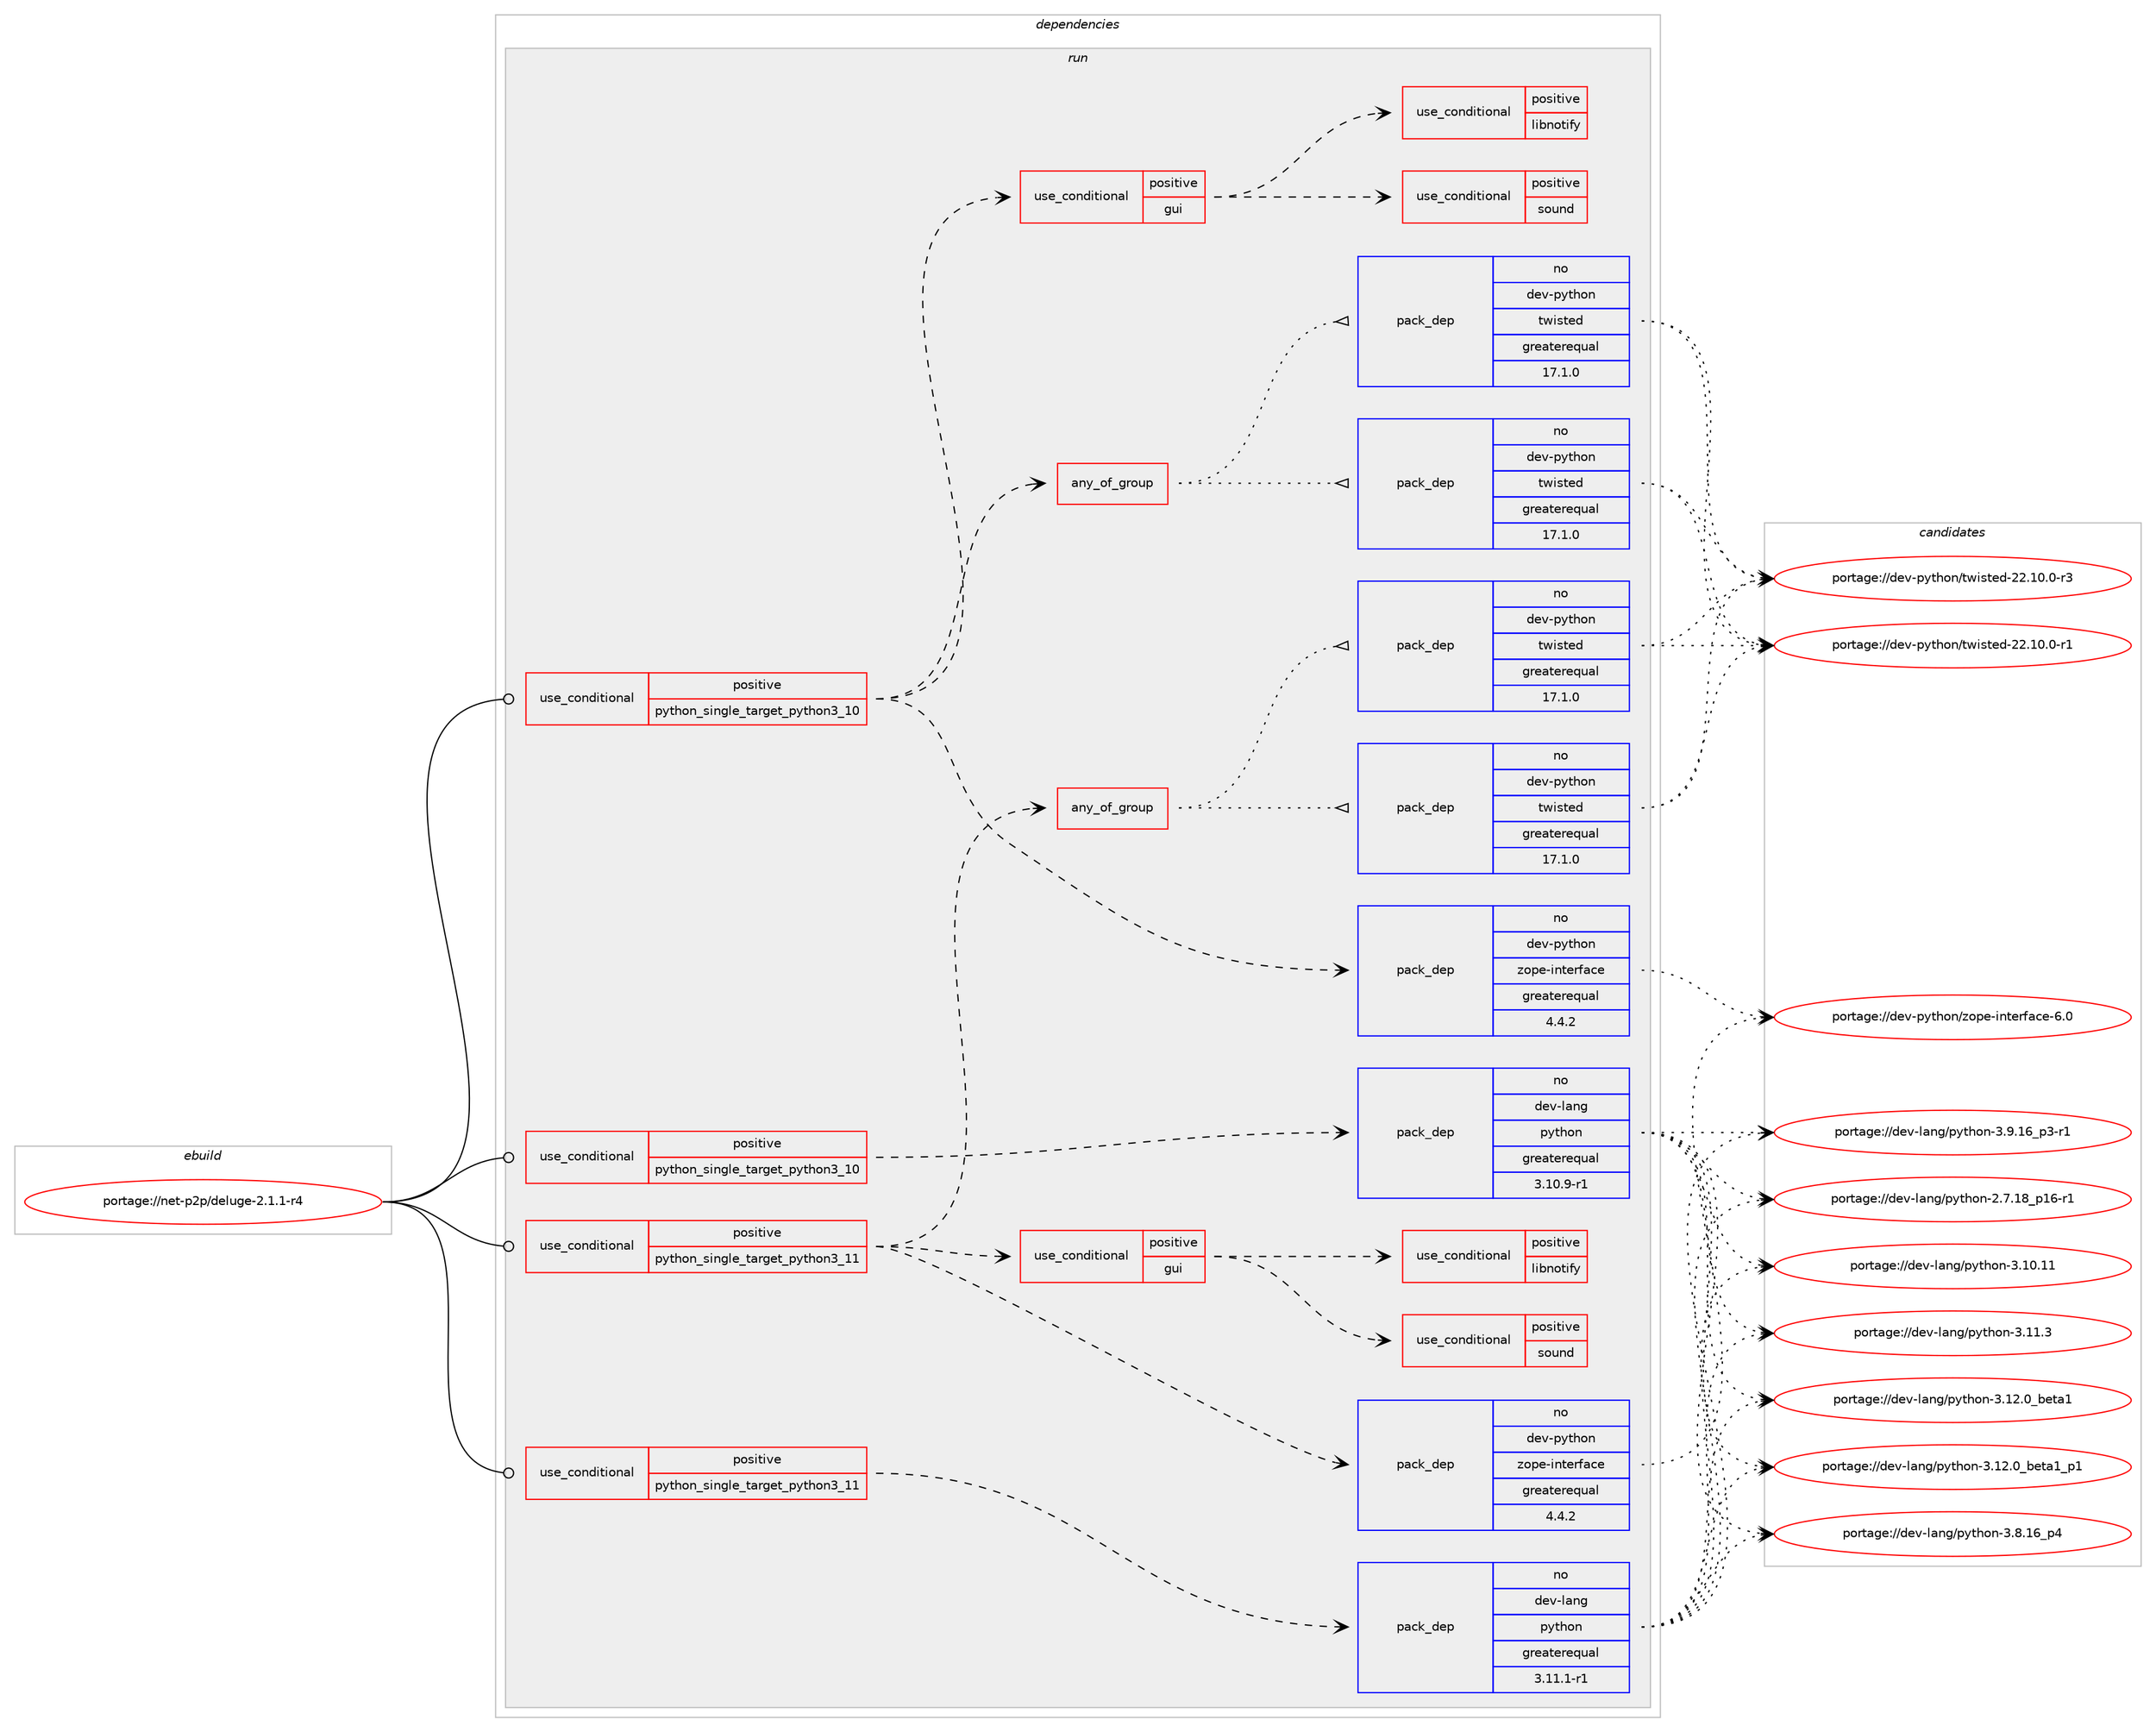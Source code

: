 digraph prolog {

# *************
# Graph options
# *************

newrank=true;
concentrate=true;
compound=true;
graph [rankdir=LR,fontname=Helvetica,fontsize=10,ranksep=1.5];#, ranksep=2.5, nodesep=0.2];
edge  [arrowhead=vee];
node  [fontname=Helvetica,fontsize=10];

# **********
# The ebuild
# **********

subgraph cluster_leftcol {
color=gray;
rank=same;
label=<<i>ebuild</i>>;
id [label="portage://net-p2p/deluge-2.1.1-r4", color=red, width=4, href="../net-p2p/deluge-2.1.1-r4.svg"];
}

# ****************
# The dependencies
# ****************

subgraph cluster_midcol {
color=gray;
label=<<i>dependencies</i>>;
subgraph cluster_compile {
fillcolor="#eeeeee";
style=filled;
label=<<i>compile</i>>;
}
subgraph cluster_compileandrun {
fillcolor="#eeeeee";
style=filled;
label=<<i>compile and run</i>>;
}
subgraph cluster_run {
fillcolor="#eeeeee";
style=filled;
label=<<i>run</i>>;
subgraph cond1751 {
dependency2382 [label=<<TABLE BORDER="0" CELLBORDER="1" CELLSPACING="0" CELLPADDING="4"><TR><TD ROWSPAN="3" CELLPADDING="10">use_conditional</TD></TR><TR><TD>positive</TD></TR><TR><TD>python_single_target_python3_10</TD></TR></TABLE>>, shape=none, color=red];
subgraph cond1752 {
dependency2383 [label=<<TABLE BORDER="0" CELLBORDER="1" CELLSPACING="0" CELLPADDING="4"><TR><TD ROWSPAN="3" CELLPADDING="10">use_conditional</TD></TR><TR><TD>positive</TD></TR><TR><TD>gui</TD></TR></TABLE>>, shape=none, color=red];
subgraph cond1753 {
dependency2384 [label=<<TABLE BORDER="0" CELLBORDER="1" CELLSPACING="0" CELLPADDING="4"><TR><TD ROWSPAN="3" CELLPADDING="10">use_conditional</TD></TR><TR><TD>positive</TD></TR><TR><TD>sound</TD></TR></TABLE>>, shape=none, color=red];
# *** BEGIN UNKNOWN DEPENDENCY TYPE (TODO) ***
# dependency2384 -> package_dependency(portage://net-p2p/deluge-2.1.1-r4,run,no,dev-python,pygame,none,[,,],[],[use(enable(python_targets_python3_10),negative)])
# *** END UNKNOWN DEPENDENCY TYPE (TODO) ***

}
dependency2383:e -> dependency2384:w [weight=20,style="dashed",arrowhead="vee"];
# *** BEGIN UNKNOWN DEPENDENCY TYPE (TODO) ***
# dependency2383 -> package_dependency(portage://net-p2p/deluge-2.1.1-r4,run,no,dev-python,pygobject,none,[,,],[slot(3)],[use(enable(python_targets_python3_10),negative)])
# *** END UNKNOWN DEPENDENCY TYPE (TODO) ***

# *** BEGIN UNKNOWN DEPENDENCY TYPE (TODO) ***
# dependency2383 -> package_dependency(portage://net-p2p/deluge-2.1.1-r4,run,no,gnome-base,librsvg,none,[,,],[],[])
# *** END UNKNOWN DEPENDENCY TYPE (TODO) ***

subgraph cond1754 {
dependency2385 [label=<<TABLE BORDER="0" CELLBORDER="1" CELLSPACING="0" CELLPADDING="4"><TR><TD ROWSPAN="3" CELLPADDING="10">use_conditional</TD></TR><TR><TD>positive</TD></TR><TR><TD>libnotify</TD></TR></TABLE>>, shape=none, color=red];
# *** BEGIN UNKNOWN DEPENDENCY TYPE (TODO) ***
# dependency2385 -> package_dependency(portage://net-p2p/deluge-2.1.1-r4,run,no,x11-libs,libnotify,none,[,,],[],[])
# *** END UNKNOWN DEPENDENCY TYPE (TODO) ***

}
dependency2383:e -> dependency2385:w [weight=20,style="dashed",arrowhead="vee"];
}
dependency2382:e -> dependency2383:w [weight=20,style="dashed",arrowhead="vee"];
# *** BEGIN UNKNOWN DEPENDENCY TYPE (TODO) ***
# dependency2382 -> package_dependency(portage://net-p2p/deluge-2.1.1-r4,run,no,dev-python,chardet,none,[,,],[],[use(enable(python_targets_python3_10),negative)])
# *** END UNKNOWN DEPENDENCY TYPE (TODO) ***

# *** BEGIN UNKNOWN DEPENDENCY TYPE (TODO) ***
# dependency2382 -> package_dependency(portage://net-p2p/deluge-2.1.1-r4,run,no,dev-python,distro,none,[,,],[],[use(enable(python_targets_python3_10),negative)])
# *** END UNKNOWN DEPENDENCY TYPE (TODO) ***

# *** BEGIN UNKNOWN DEPENDENCY TYPE (TODO) ***
# dependency2382 -> package_dependency(portage://net-p2p/deluge-2.1.1-r4,run,no,dev-python,pillow,none,[,,],[],[use(enable(python_targets_python3_10),negative)])
# *** END UNKNOWN DEPENDENCY TYPE (TODO) ***

# *** BEGIN UNKNOWN DEPENDENCY TYPE (TODO) ***
# dependency2382 -> package_dependency(portage://net-p2p/deluge-2.1.1-r4,run,no,dev-python,pyopenssl,none,[,,],[],[use(enable(python_targets_python3_10),negative)])
# *** END UNKNOWN DEPENDENCY TYPE (TODO) ***

# *** BEGIN UNKNOWN DEPENDENCY TYPE (TODO) ***
# dependency2382 -> package_dependency(portage://net-p2p/deluge-2.1.1-r4,run,no,dev-python,pyxdg,none,[,,],[],[use(enable(python_targets_python3_10),negative)])
# *** END UNKNOWN DEPENDENCY TYPE (TODO) ***

# *** BEGIN UNKNOWN DEPENDENCY TYPE (TODO) ***
# dependency2382 -> package_dependency(portage://net-p2p/deluge-2.1.1-r4,run,no,dev-python,rencode,none,[,,],[],[use(enable(python_targets_python3_10),negative)])
# *** END UNKNOWN DEPENDENCY TYPE (TODO) ***

# *** BEGIN UNKNOWN DEPENDENCY TYPE (TODO) ***
# dependency2382 -> package_dependency(portage://net-p2p/deluge-2.1.1-r4,run,no,dev-python,setproctitle,none,[,,],[],[use(enable(python_targets_python3_10),negative)])
# *** END UNKNOWN DEPENDENCY TYPE (TODO) ***

subgraph any15 {
dependency2386 [label=<<TABLE BORDER="0" CELLBORDER="1" CELLSPACING="0" CELLPADDING="4"><TR><TD CELLPADDING="10">any_of_group</TD></TR></TABLE>>, shape=none, color=red];subgraph pack618 {
dependency2387 [label=<<TABLE BORDER="0" CELLBORDER="1" CELLSPACING="0" CELLPADDING="4" WIDTH="220"><TR><TD ROWSPAN="6" CELLPADDING="30">pack_dep</TD></TR><TR><TD WIDTH="110">no</TD></TR><TR><TD>dev-python</TD></TR><TR><TD>twisted</TD></TR><TR><TD>greaterequal</TD></TR><TR><TD>17.1.0</TD></TR></TABLE>>, shape=none, color=blue];
}
dependency2386:e -> dependency2387:w [weight=20,style="dotted",arrowhead="oinv"];
subgraph pack619 {
dependency2388 [label=<<TABLE BORDER="0" CELLBORDER="1" CELLSPACING="0" CELLPADDING="4" WIDTH="220"><TR><TD ROWSPAN="6" CELLPADDING="30">pack_dep</TD></TR><TR><TD WIDTH="110">no</TD></TR><TR><TD>dev-python</TD></TR><TR><TD>twisted</TD></TR><TR><TD>greaterequal</TD></TR><TR><TD>17.1.0</TD></TR></TABLE>>, shape=none, color=blue];
}
dependency2386:e -> dependency2388:w [weight=20,style="dotted",arrowhead="oinv"];
}
dependency2382:e -> dependency2386:w [weight=20,style="dashed",arrowhead="vee"];
subgraph pack620 {
dependency2389 [label=<<TABLE BORDER="0" CELLBORDER="1" CELLSPACING="0" CELLPADDING="4" WIDTH="220"><TR><TD ROWSPAN="6" CELLPADDING="30">pack_dep</TD></TR><TR><TD WIDTH="110">no</TD></TR><TR><TD>dev-python</TD></TR><TR><TD>zope-interface</TD></TR><TR><TD>greaterequal</TD></TR><TR><TD>4.4.2</TD></TR></TABLE>>, shape=none, color=blue];
}
dependency2382:e -> dependency2389:w [weight=20,style="dashed",arrowhead="vee"];
# *** BEGIN UNKNOWN DEPENDENCY TYPE (TODO) ***
# dependency2382 -> package_dependency(portage://net-p2p/deluge-2.1.1-r4,run,no,dev-python,mako,none,[,,],[],[use(enable(python_targets_python3_10),negative)])
# *** END UNKNOWN DEPENDENCY TYPE (TODO) ***

}
id:e -> dependency2382:w [weight=20,style="solid",arrowhead="odot"];
subgraph cond1755 {
dependency2390 [label=<<TABLE BORDER="0" CELLBORDER="1" CELLSPACING="0" CELLPADDING="4"><TR><TD ROWSPAN="3" CELLPADDING="10">use_conditional</TD></TR><TR><TD>positive</TD></TR><TR><TD>python_single_target_python3_10</TD></TR></TABLE>>, shape=none, color=red];
subgraph pack621 {
dependency2391 [label=<<TABLE BORDER="0" CELLBORDER="1" CELLSPACING="0" CELLPADDING="4" WIDTH="220"><TR><TD ROWSPAN="6" CELLPADDING="30">pack_dep</TD></TR><TR><TD WIDTH="110">no</TD></TR><TR><TD>dev-lang</TD></TR><TR><TD>python</TD></TR><TR><TD>greaterequal</TD></TR><TR><TD>3.10.9-r1</TD></TR></TABLE>>, shape=none, color=blue];
}
dependency2390:e -> dependency2391:w [weight=20,style="dashed",arrowhead="vee"];
}
id:e -> dependency2390:w [weight=20,style="solid",arrowhead="odot"];
subgraph cond1756 {
dependency2392 [label=<<TABLE BORDER="0" CELLBORDER="1" CELLSPACING="0" CELLPADDING="4"><TR><TD ROWSPAN="3" CELLPADDING="10">use_conditional</TD></TR><TR><TD>positive</TD></TR><TR><TD>python_single_target_python3_11</TD></TR></TABLE>>, shape=none, color=red];
subgraph cond1757 {
dependency2393 [label=<<TABLE BORDER="0" CELLBORDER="1" CELLSPACING="0" CELLPADDING="4"><TR><TD ROWSPAN="3" CELLPADDING="10">use_conditional</TD></TR><TR><TD>positive</TD></TR><TR><TD>gui</TD></TR></TABLE>>, shape=none, color=red];
subgraph cond1758 {
dependency2394 [label=<<TABLE BORDER="0" CELLBORDER="1" CELLSPACING="0" CELLPADDING="4"><TR><TD ROWSPAN="3" CELLPADDING="10">use_conditional</TD></TR><TR><TD>positive</TD></TR><TR><TD>sound</TD></TR></TABLE>>, shape=none, color=red];
# *** BEGIN UNKNOWN DEPENDENCY TYPE (TODO) ***
# dependency2394 -> package_dependency(portage://net-p2p/deluge-2.1.1-r4,run,no,dev-python,pygame,none,[,,],[],[use(enable(python_targets_python3_11),negative)])
# *** END UNKNOWN DEPENDENCY TYPE (TODO) ***

}
dependency2393:e -> dependency2394:w [weight=20,style="dashed",arrowhead="vee"];
# *** BEGIN UNKNOWN DEPENDENCY TYPE (TODO) ***
# dependency2393 -> package_dependency(portage://net-p2p/deluge-2.1.1-r4,run,no,dev-python,pygobject,none,[,,],[slot(3)],[use(enable(python_targets_python3_11),negative)])
# *** END UNKNOWN DEPENDENCY TYPE (TODO) ***

# *** BEGIN UNKNOWN DEPENDENCY TYPE (TODO) ***
# dependency2393 -> package_dependency(portage://net-p2p/deluge-2.1.1-r4,run,no,gnome-base,librsvg,none,[,,],[],[])
# *** END UNKNOWN DEPENDENCY TYPE (TODO) ***

subgraph cond1759 {
dependency2395 [label=<<TABLE BORDER="0" CELLBORDER="1" CELLSPACING="0" CELLPADDING="4"><TR><TD ROWSPAN="3" CELLPADDING="10">use_conditional</TD></TR><TR><TD>positive</TD></TR><TR><TD>libnotify</TD></TR></TABLE>>, shape=none, color=red];
# *** BEGIN UNKNOWN DEPENDENCY TYPE (TODO) ***
# dependency2395 -> package_dependency(portage://net-p2p/deluge-2.1.1-r4,run,no,x11-libs,libnotify,none,[,,],[],[])
# *** END UNKNOWN DEPENDENCY TYPE (TODO) ***

}
dependency2393:e -> dependency2395:w [weight=20,style="dashed",arrowhead="vee"];
}
dependency2392:e -> dependency2393:w [weight=20,style="dashed",arrowhead="vee"];
# *** BEGIN UNKNOWN DEPENDENCY TYPE (TODO) ***
# dependency2392 -> package_dependency(portage://net-p2p/deluge-2.1.1-r4,run,no,dev-python,chardet,none,[,,],[],[use(enable(python_targets_python3_11),negative)])
# *** END UNKNOWN DEPENDENCY TYPE (TODO) ***

# *** BEGIN UNKNOWN DEPENDENCY TYPE (TODO) ***
# dependency2392 -> package_dependency(portage://net-p2p/deluge-2.1.1-r4,run,no,dev-python,distro,none,[,,],[],[use(enable(python_targets_python3_11),negative)])
# *** END UNKNOWN DEPENDENCY TYPE (TODO) ***

# *** BEGIN UNKNOWN DEPENDENCY TYPE (TODO) ***
# dependency2392 -> package_dependency(portage://net-p2p/deluge-2.1.1-r4,run,no,dev-python,pillow,none,[,,],[],[use(enable(python_targets_python3_11),negative)])
# *** END UNKNOWN DEPENDENCY TYPE (TODO) ***

# *** BEGIN UNKNOWN DEPENDENCY TYPE (TODO) ***
# dependency2392 -> package_dependency(portage://net-p2p/deluge-2.1.1-r4,run,no,dev-python,pyopenssl,none,[,,],[],[use(enable(python_targets_python3_11),negative)])
# *** END UNKNOWN DEPENDENCY TYPE (TODO) ***

# *** BEGIN UNKNOWN DEPENDENCY TYPE (TODO) ***
# dependency2392 -> package_dependency(portage://net-p2p/deluge-2.1.1-r4,run,no,dev-python,pyxdg,none,[,,],[],[use(enable(python_targets_python3_11),negative)])
# *** END UNKNOWN DEPENDENCY TYPE (TODO) ***

# *** BEGIN UNKNOWN DEPENDENCY TYPE (TODO) ***
# dependency2392 -> package_dependency(portage://net-p2p/deluge-2.1.1-r4,run,no,dev-python,rencode,none,[,,],[],[use(enable(python_targets_python3_11),negative)])
# *** END UNKNOWN DEPENDENCY TYPE (TODO) ***

# *** BEGIN UNKNOWN DEPENDENCY TYPE (TODO) ***
# dependency2392 -> package_dependency(portage://net-p2p/deluge-2.1.1-r4,run,no,dev-python,setproctitle,none,[,,],[],[use(enable(python_targets_python3_11),negative)])
# *** END UNKNOWN DEPENDENCY TYPE (TODO) ***

subgraph any16 {
dependency2396 [label=<<TABLE BORDER="0" CELLBORDER="1" CELLSPACING="0" CELLPADDING="4"><TR><TD CELLPADDING="10">any_of_group</TD></TR></TABLE>>, shape=none, color=red];subgraph pack622 {
dependency2397 [label=<<TABLE BORDER="0" CELLBORDER="1" CELLSPACING="0" CELLPADDING="4" WIDTH="220"><TR><TD ROWSPAN="6" CELLPADDING="30">pack_dep</TD></TR><TR><TD WIDTH="110">no</TD></TR><TR><TD>dev-python</TD></TR><TR><TD>twisted</TD></TR><TR><TD>greaterequal</TD></TR><TR><TD>17.1.0</TD></TR></TABLE>>, shape=none, color=blue];
}
dependency2396:e -> dependency2397:w [weight=20,style="dotted",arrowhead="oinv"];
subgraph pack623 {
dependency2398 [label=<<TABLE BORDER="0" CELLBORDER="1" CELLSPACING="0" CELLPADDING="4" WIDTH="220"><TR><TD ROWSPAN="6" CELLPADDING="30">pack_dep</TD></TR><TR><TD WIDTH="110">no</TD></TR><TR><TD>dev-python</TD></TR><TR><TD>twisted</TD></TR><TR><TD>greaterequal</TD></TR><TR><TD>17.1.0</TD></TR></TABLE>>, shape=none, color=blue];
}
dependency2396:e -> dependency2398:w [weight=20,style="dotted",arrowhead="oinv"];
}
dependency2392:e -> dependency2396:w [weight=20,style="dashed",arrowhead="vee"];
subgraph pack624 {
dependency2399 [label=<<TABLE BORDER="0" CELLBORDER="1" CELLSPACING="0" CELLPADDING="4" WIDTH="220"><TR><TD ROWSPAN="6" CELLPADDING="30">pack_dep</TD></TR><TR><TD WIDTH="110">no</TD></TR><TR><TD>dev-python</TD></TR><TR><TD>zope-interface</TD></TR><TR><TD>greaterequal</TD></TR><TR><TD>4.4.2</TD></TR></TABLE>>, shape=none, color=blue];
}
dependency2392:e -> dependency2399:w [weight=20,style="dashed",arrowhead="vee"];
# *** BEGIN UNKNOWN DEPENDENCY TYPE (TODO) ***
# dependency2392 -> package_dependency(portage://net-p2p/deluge-2.1.1-r4,run,no,dev-python,mako,none,[,,],[],[use(enable(python_targets_python3_11),negative)])
# *** END UNKNOWN DEPENDENCY TYPE (TODO) ***

}
id:e -> dependency2392:w [weight=20,style="solid",arrowhead="odot"];
subgraph cond1760 {
dependency2400 [label=<<TABLE BORDER="0" CELLBORDER="1" CELLSPACING="0" CELLPADDING="4"><TR><TD ROWSPAN="3" CELLPADDING="10">use_conditional</TD></TR><TR><TD>positive</TD></TR><TR><TD>python_single_target_python3_11</TD></TR></TABLE>>, shape=none, color=red];
subgraph pack625 {
dependency2401 [label=<<TABLE BORDER="0" CELLBORDER="1" CELLSPACING="0" CELLPADDING="4" WIDTH="220"><TR><TD ROWSPAN="6" CELLPADDING="30">pack_dep</TD></TR><TR><TD WIDTH="110">no</TD></TR><TR><TD>dev-lang</TD></TR><TR><TD>python</TD></TR><TR><TD>greaterequal</TD></TR><TR><TD>3.11.1-r1</TD></TR></TABLE>>, shape=none, color=blue];
}
dependency2400:e -> dependency2401:w [weight=20,style="dashed",arrowhead="vee"];
}
id:e -> dependency2400:w [weight=20,style="solid",arrowhead="odot"];
# *** BEGIN UNKNOWN DEPENDENCY TYPE (TODO) ***
# id -> package_dependency(portage://net-p2p/deluge-2.1.1-r4,run,no,acct-group,deluge,none,[,,],[],[])
# *** END UNKNOWN DEPENDENCY TYPE (TODO) ***

# *** BEGIN UNKNOWN DEPENDENCY TYPE (TODO) ***
# id -> package_dependency(portage://net-p2p/deluge-2.1.1-r4,run,no,acct-user,deluge,none,[,,],[],[])
# *** END UNKNOWN DEPENDENCY TYPE (TODO) ***

# *** BEGIN UNKNOWN DEPENDENCY TYPE (TODO) ***
# id -> package_dependency(portage://net-p2p/deluge-2.1.1-r4,run,no,net-libs,libtorrent-rasterbar,none,[,,],any_same_slot,[use(enable(python),none),use(optenable(python_single_target_python3_10),negative),use(optenable(python_single_target_python3_11),negative)])
# *** END UNKNOWN DEPENDENCY TYPE (TODO) ***

}
}

# **************
# The candidates
# **************

subgraph cluster_choices {
rank=same;
color=gray;
label=<<i>candidates</i>>;

subgraph choice618 {
color=black;
nodesep=1;
choice100101118451121211161041111104711611910511511610110045505046494846484511449 [label="portage://dev-python/twisted-22.10.0-r1", color=red, width=4,href="../dev-python/twisted-22.10.0-r1.svg"];
choice100101118451121211161041111104711611910511511610110045505046494846484511451 [label="portage://dev-python/twisted-22.10.0-r3", color=red, width=4,href="../dev-python/twisted-22.10.0-r3.svg"];
dependency2387:e -> choice100101118451121211161041111104711611910511511610110045505046494846484511449:w [style=dotted,weight="100"];
dependency2387:e -> choice100101118451121211161041111104711611910511511610110045505046494846484511451:w [style=dotted,weight="100"];
}
subgraph choice619 {
color=black;
nodesep=1;
choice100101118451121211161041111104711611910511511610110045505046494846484511449 [label="portage://dev-python/twisted-22.10.0-r1", color=red, width=4,href="../dev-python/twisted-22.10.0-r1.svg"];
choice100101118451121211161041111104711611910511511610110045505046494846484511451 [label="portage://dev-python/twisted-22.10.0-r3", color=red, width=4,href="../dev-python/twisted-22.10.0-r3.svg"];
dependency2388:e -> choice100101118451121211161041111104711611910511511610110045505046494846484511449:w [style=dotted,weight="100"];
dependency2388:e -> choice100101118451121211161041111104711611910511511610110045505046494846484511451:w [style=dotted,weight="100"];
}
subgraph choice620 {
color=black;
nodesep=1;
choice100101118451121211161041111104712211111210145105110116101114102979910145544648 [label="portage://dev-python/zope-interface-6.0", color=red, width=4,href="../dev-python/zope-interface-6.0.svg"];
dependency2389:e -> choice100101118451121211161041111104712211111210145105110116101114102979910145544648:w [style=dotted,weight="100"];
}
subgraph choice621 {
color=black;
nodesep=1;
choice100101118451089711010347112121116104111110455046554649569511249544511449 [label="portage://dev-lang/python-2.7.18_p16-r1", color=red, width=4,href="../dev-lang/python-2.7.18_p16-r1.svg"];
choice1001011184510897110103471121211161041111104551464948464949 [label="portage://dev-lang/python-3.10.11", color=red, width=4,href="../dev-lang/python-3.10.11.svg"];
choice10010111845108971101034711212111610411111045514649494651 [label="portage://dev-lang/python-3.11.3", color=red, width=4,href="../dev-lang/python-3.11.3.svg"];
choice1001011184510897110103471121211161041111104551464950464895981011169749 [label="portage://dev-lang/python-3.12.0_beta1", color=red, width=4,href="../dev-lang/python-3.12.0_beta1.svg"];
choice10010111845108971101034711212111610411111045514649504648959810111697499511249 [label="portage://dev-lang/python-3.12.0_beta1_p1", color=red, width=4,href="../dev-lang/python-3.12.0_beta1_p1.svg"];
choice100101118451089711010347112121116104111110455146564649549511252 [label="portage://dev-lang/python-3.8.16_p4", color=red, width=4,href="../dev-lang/python-3.8.16_p4.svg"];
choice1001011184510897110103471121211161041111104551465746495495112514511449 [label="portage://dev-lang/python-3.9.16_p3-r1", color=red, width=4,href="../dev-lang/python-3.9.16_p3-r1.svg"];
dependency2391:e -> choice100101118451089711010347112121116104111110455046554649569511249544511449:w [style=dotted,weight="100"];
dependency2391:e -> choice1001011184510897110103471121211161041111104551464948464949:w [style=dotted,weight="100"];
dependency2391:e -> choice10010111845108971101034711212111610411111045514649494651:w [style=dotted,weight="100"];
dependency2391:e -> choice1001011184510897110103471121211161041111104551464950464895981011169749:w [style=dotted,weight="100"];
dependency2391:e -> choice10010111845108971101034711212111610411111045514649504648959810111697499511249:w [style=dotted,weight="100"];
dependency2391:e -> choice100101118451089711010347112121116104111110455146564649549511252:w [style=dotted,weight="100"];
dependency2391:e -> choice1001011184510897110103471121211161041111104551465746495495112514511449:w [style=dotted,weight="100"];
}
subgraph choice622 {
color=black;
nodesep=1;
choice100101118451121211161041111104711611910511511610110045505046494846484511449 [label="portage://dev-python/twisted-22.10.0-r1", color=red, width=4,href="../dev-python/twisted-22.10.0-r1.svg"];
choice100101118451121211161041111104711611910511511610110045505046494846484511451 [label="portage://dev-python/twisted-22.10.0-r3", color=red, width=4,href="../dev-python/twisted-22.10.0-r3.svg"];
dependency2397:e -> choice100101118451121211161041111104711611910511511610110045505046494846484511449:w [style=dotted,weight="100"];
dependency2397:e -> choice100101118451121211161041111104711611910511511610110045505046494846484511451:w [style=dotted,weight="100"];
}
subgraph choice623 {
color=black;
nodesep=1;
choice100101118451121211161041111104711611910511511610110045505046494846484511449 [label="portage://dev-python/twisted-22.10.0-r1", color=red, width=4,href="../dev-python/twisted-22.10.0-r1.svg"];
choice100101118451121211161041111104711611910511511610110045505046494846484511451 [label="portage://dev-python/twisted-22.10.0-r3", color=red, width=4,href="../dev-python/twisted-22.10.0-r3.svg"];
dependency2398:e -> choice100101118451121211161041111104711611910511511610110045505046494846484511449:w [style=dotted,weight="100"];
dependency2398:e -> choice100101118451121211161041111104711611910511511610110045505046494846484511451:w [style=dotted,weight="100"];
}
subgraph choice624 {
color=black;
nodesep=1;
choice100101118451121211161041111104712211111210145105110116101114102979910145544648 [label="portage://dev-python/zope-interface-6.0", color=red, width=4,href="../dev-python/zope-interface-6.0.svg"];
dependency2399:e -> choice100101118451121211161041111104712211111210145105110116101114102979910145544648:w [style=dotted,weight="100"];
}
subgraph choice625 {
color=black;
nodesep=1;
choice100101118451089711010347112121116104111110455046554649569511249544511449 [label="portage://dev-lang/python-2.7.18_p16-r1", color=red, width=4,href="../dev-lang/python-2.7.18_p16-r1.svg"];
choice1001011184510897110103471121211161041111104551464948464949 [label="portage://dev-lang/python-3.10.11", color=red, width=4,href="../dev-lang/python-3.10.11.svg"];
choice10010111845108971101034711212111610411111045514649494651 [label="portage://dev-lang/python-3.11.3", color=red, width=4,href="../dev-lang/python-3.11.3.svg"];
choice1001011184510897110103471121211161041111104551464950464895981011169749 [label="portage://dev-lang/python-3.12.0_beta1", color=red, width=4,href="../dev-lang/python-3.12.0_beta1.svg"];
choice10010111845108971101034711212111610411111045514649504648959810111697499511249 [label="portage://dev-lang/python-3.12.0_beta1_p1", color=red, width=4,href="../dev-lang/python-3.12.0_beta1_p1.svg"];
choice100101118451089711010347112121116104111110455146564649549511252 [label="portage://dev-lang/python-3.8.16_p4", color=red, width=4,href="../dev-lang/python-3.8.16_p4.svg"];
choice1001011184510897110103471121211161041111104551465746495495112514511449 [label="portage://dev-lang/python-3.9.16_p3-r1", color=red, width=4,href="../dev-lang/python-3.9.16_p3-r1.svg"];
dependency2401:e -> choice100101118451089711010347112121116104111110455046554649569511249544511449:w [style=dotted,weight="100"];
dependency2401:e -> choice1001011184510897110103471121211161041111104551464948464949:w [style=dotted,weight="100"];
dependency2401:e -> choice10010111845108971101034711212111610411111045514649494651:w [style=dotted,weight="100"];
dependency2401:e -> choice1001011184510897110103471121211161041111104551464950464895981011169749:w [style=dotted,weight="100"];
dependency2401:e -> choice10010111845108971101034711212111610411111045514649504648959810111697499511249:w [style=dotted,weight="100"];
dependency2401:e -> choice100101118451089711010347112121116104111110455146564649549511252:w [style=dotted,weight="100"];
dependency2401:e -> choice1001011184510897110103471121211161041111104551465746495495112514511449:w [style=dotted,weight="100"];
}
}

}
